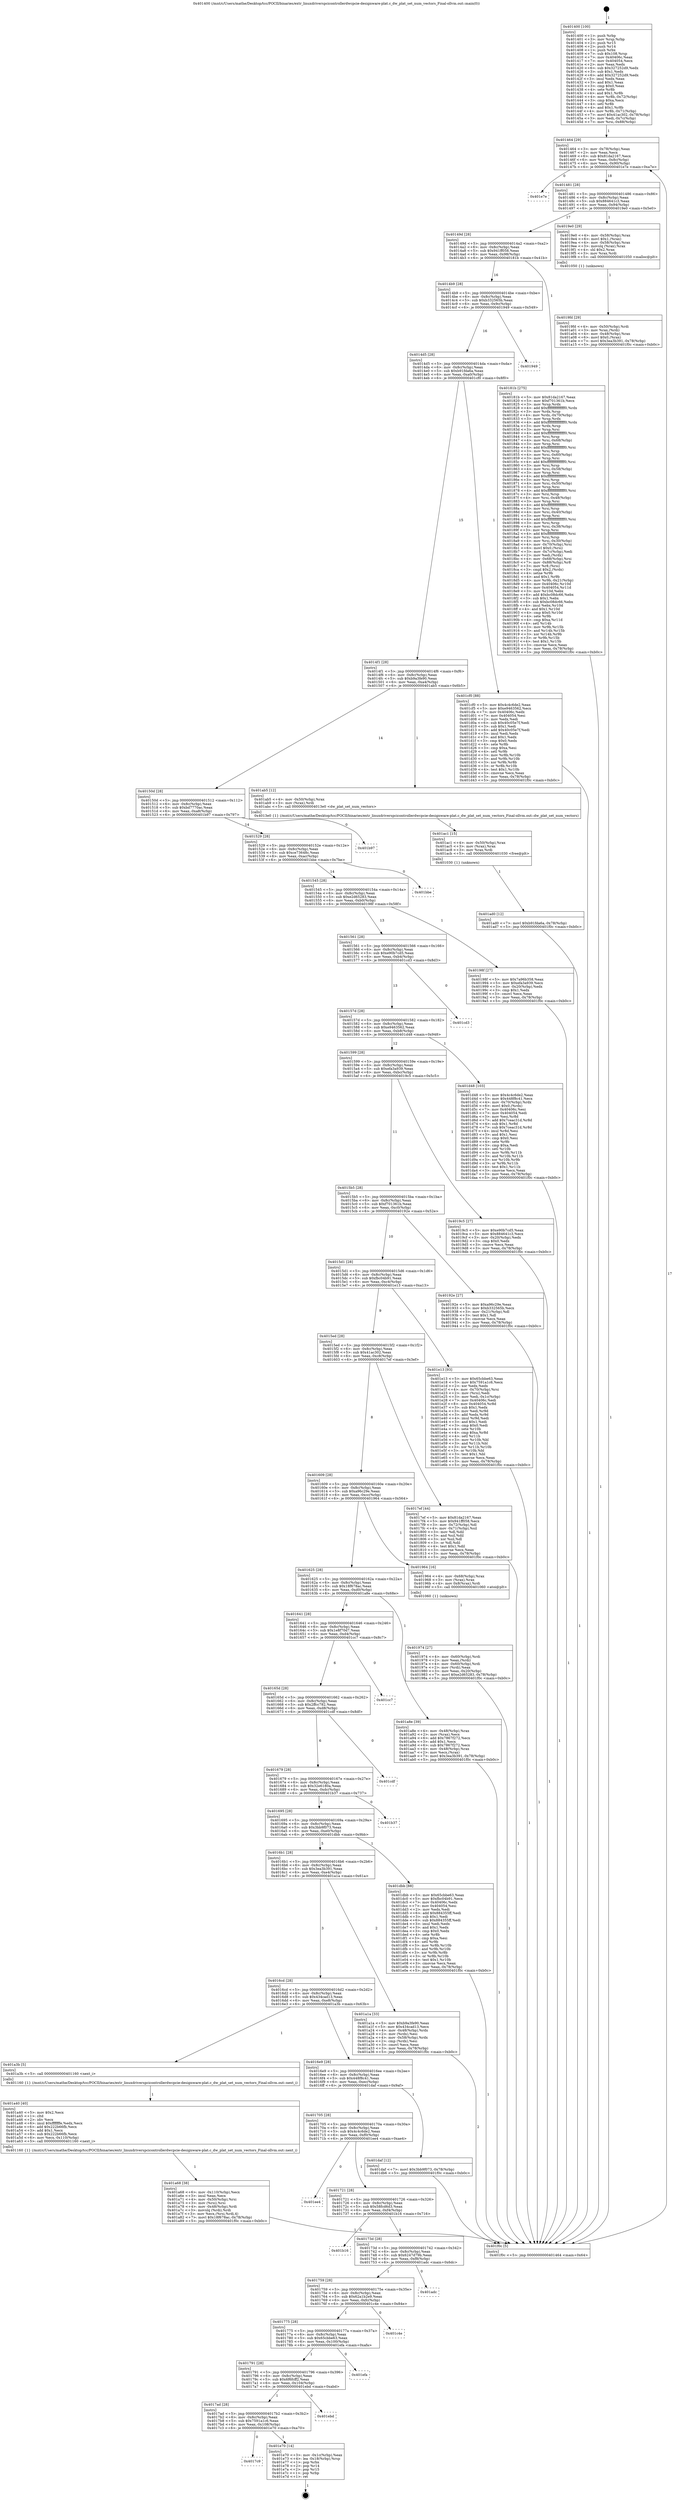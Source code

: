 digraph "0x401400" {
  label = "0x401400 (/mnt/c/Users/mathe/Desktop/tcc/POCII/binaries/extr_linuxdriverspcicontrollerdwcpcie-designware-plat.c_dw_plat_set_num_vectors_Final-ollvm.out::main(0))"
  labelloc = "t"
  node[shape=record]

  Entry [label="",width=0.3,height=0.3,shape=circle,fillcolor=black,style=filled]
  "0x401464" [label="{
     0x401464 [29]\l
     | [instrs]\l
     &nbsp;&nbsp;0x401464 \<+3\>: mov -0x78(%rbp),%eax\l
     &nbsp;&nbsp;0x401467 \<+2\>: mov %eax,%ecx\l
     &nbsp;&nbsp;0x401469 \<+6\>: sub $0x81da2167,%ecx\l
     &nbsp;&nbsp;0x40146f \<+6\>: mov %eax,-0x8c(%rbp)\l
     &nbsp;&nbsp;0x401475 \<+6\>: mov %ecx,-0x90(%rbp)\l
     &nbsp;&nbsp;0x40147b \<+6\>: je 0000000000401e7e \<main+0xa7e\>\l
  }"]
  "0x401e7e" [label="{
     0x401e7e\l
  }", style=dashed]
  "0x401481" [label="{
     0x401481 [28]\l
     | [instrs]\l
     &nbsp;&nbsp;0x401481 \<+5\>: jmp 0000000000401486 \<main+0x86\>\l
     &nbsp;&nbsp;0x401486 \<+6\>: mov -0x8c(%rbp),%eax\l
     &nbsp;&nbsp;0x40148c \<+5\>: sub $0x884641c3,%eax\l
     &nbsp;&nbsp;0x401491 \<+6\>: mov %eax,-0x94(%rbp)\l
     &nbsp;&nbsp;0x401497 \<+6\>: je 00000000004019e0 \<main+0x5e0\>\l
  }"]
  Exit [label="",width=0.3,height=0.3,shape=circle,fillcolor=black,style=filled,peripheries=2]
  "0x4019e0" [label="{
     0x4019e0 [29]\l
     | [instrs]\l
     &nbsp;&nbsp;0x4019e0 \<+4\>: mov -0x58(%rbp),%rax\l
     &nbsp;&nbsp;0x4019e4 \<+6\>: movl $0x1,(%rax)\l
     &nbsp;&nbsp;0x4019ea \<+4\>: mov -0x58(%rbp),%rax\l
     &nbsp;&nbsp;0x4019ee \<+3\>: movslq (%rax),%rax\l
     &nbsp;&nbsp;0x4019f1 \<+4\>: shl $0x2,%rax\l
     &nbsp;&nbsp;0x4019f5 \<+3\>: mov %rax,%rdi\l
     &nbsp;&nbsp;0x4019f8 \<+5\>: call 0000000000401050 \<malloc@plt\>\l
     | [calls]\l
     &nbsp;&nbsp;0x401050 \{1\} (unknown)\l
  }"]
  "0x40149d" [label="{
     0x40149d [28]\l
     | [instrs]\l
     &nbsp;&nbsp;0x40149d \<+5\>: jmp 00000000004014a2 \<main+0xa2\>\l
     &nbsp;&nbsp;0x4014a2 \<+6\>: mov -0x8c(%rbp),%eax\l
     &nbsp;&nbsp;0x4014a8 \<+5\>: sub $0x941ff058,%eax\l
     &nbsp;&nbsp;0x4014ad \<+6\>: mov %eax,-0x98(%rbp)\l
     &nbsp;&nbsp;0x4014b3 \<+6\>: je 000000000040181b \<main+0x41b\>\l
  }"]
  "0x4017c9" [label="{
     0x4017c9\l
  }", style=dashed]
  "0x40181b" [label="{
     0x40181b [275]\l
     | [instrs]\l
     &nbsp;&nbsp;0x40181b \<+5\>: mov $0x81da2167,%eax\l
     &nbsp;&nbsp;0x401820 \<+5\>: mov $0xf701361b,%ecx\l
     &nbsp;&nbsp;0x401825 \<+3\>: mov %rsp,%rdx\l
     &nbsp;&nbsp;0x401828 \<+4\>: add $0xfffffffffffffff0,%rdx\l
     &nbsp;&nbsp;0x40182c \<+3\>: mov %rdx,%rsp\l
     &nbsp;&nbsp;0x40182f \<+4\>: mov %rdx,-0x70(%rbp)\l
     &nbsp;&nbsp;0x401833 \<+3\>: mov %rsp,%rdx\l
     &nbsp;&nbsp;0x401836 \<+4\>: add $0xfffffffffffffff0,%rdx\l
     &nbsp;&nbsp;0x40183a \<+3\>: mov %rdx,%rsp\l
     &nbsp;&nbsp;0x40183d \<+3\>: mov %rsp,%rsi\l
     &nbsp;&nbsp;0x401840 \<+4\>: add $0xfffffffffffffff0,%rsi\l
     &nbsp;&nbsp;0x401844 \<+3\>: mov %rsi,%rsp\l
     &nbsp;&nbsp;0x401847 \<+4\>: mov %rsi,-0x68(%rbp)\l
     &nbsp;&nbsp;0x40184b \<+3\>: mov %rsp,%rsi\l
     &nbsp;&nbsp;0x40184e \<+4\>: add $0xfffffffffffffff0,%rsi\l
     &nbsp;&nbsp;0x401852 \<+3\>: mov %rsi,%rsp\l
     &nbsp;&nbsp;0x401855 \<+4\>: mov %rsi,-0x60(%rbp)\l
     &nbsp;&nbsp;0x401859 \<+3\>: mov %rsp,%rsi\l
     &nbsp;&nbsp;0x40185c \<+4\>: add $0xfffffffffffffff0,%rsi\l
     &nbsp;&nbsp;0x401860 \<+3\>: mov %rsi,%rsp\l
     &nbsp;&nbsp;0x401863 \<+4\>: mov %rsi,-0x58(%rbp)\l
     &nbsp;&nbsp;0x401867 \<+3\>: mov %rsp,%rsi\l
     &nbsp;&nbsp;0x40186a \<+4\>: add $0xfffffffffffffff0,%rsi\l
     &nbsp;&nbsp;0x40186e \<+3\>: mov %rsi,%rsp\l
     &nbsp;&nbsp;0x401871 \<+4\>: mov %rsi,-0x50(%rbp)\l
     &nbsp;&nbsp;0x401875 \<+3\>: mov %rsp,%rsi\l
     &nbsp;&nbsp;0x401878 \<+4\>: add $0xfffffffffffffff0,%rsi\l
     &nbsp;&nbsp;0x40187c \<+3\>: mov %rsi,%rsp\l
     &nbsp;&nbsp;0x40187f \<+4\>: mov %rsi,-0x48(%rbp)\l
     &nbsp;&nbsp;0x401883 \<+3\>: mov %rsp,%rsi\l
     &nbsp;&nbsp;0x401886 \<+4\>: add $0xfffffffffffffff0,%rsi\l
     &nbsp;&nbsp;0x40188a \<+3\>: mov %rsi,%rsp\l
     &nbsp;&nbsp;0x40188d \<+4\>: mov %rsi,-0x40(%rbp)\l
     &nbsp;&nbsp;0x401891 \<+3\>: mov %rsp,%rsi\l
     &nbsp;&nbsp;0x401894 \<+4\>: add $0xfffffffffffffff0,%rsi\l
     &nbsp;&nbsp;0x401898 \<+3\>: mov %rsi,%rsp\l
     &nbsp;&nbsp;0x40189b \<+4\>: mov %rsi,-0x38(%rbp)\l
     &nbsp;&nbsp;0x40189f \<+3\>: mov %rsp,%rsi\l
     &nbsp;&nbsp;0x4018a2 \<+4\>: add $0xfffffffffffffff0,%rsi\l
     &nbsp;&nbsp;0x4018a6 \<+3\>: mov %rsi,%rsp\l
     &nbsp;&nbsp;0x4018a9 \<+4\>: mov %rsi,-0x30(%rbp)\l
     &nbsp;&nbsp;0x4018ad \<+4\>: mov -0x70(%rbp),%rsi\l
     &nbsp;&nbsp;0x4018b1 \<+6\>: movl $0x0,(%rsi)\l
     &nbsp;&nbsp;0x4018b7 \<+3\>: mov -0x7c(%rbp),%edi\l
     &nbsp;&nbsp;0x4018ba \<+2\>: mov %edi,(%rdx)\l
     &nbsp;&nbsp;0x4018bc \<+4\>: mov -0x68(%rbp),%rsi\l
     &nbsp;&nbsp;0x4018c0 \<+7\>: mov -0x88(%rbp),%r8\l
     &nbsp;&nbsp;0x4018c7 \<+3\>: mov %r8,(%rsi)\l
     &nbsp;&nbsp;0x4018ca \<+3\>: cmpl $0x2,(%rdx)\l
     &nbsp;&nbsp;0x4018cd \<+4\>: setne %r9b\l
     &nbsp;&nbsp;0x4018d1 \<+4\>: and $0x1,%r9b\l
     &nbsp;&nbsp;0x4018d5 \<+4\>: mov %r9b,-0x21(%rbp)\l
     &nbsp;&nbsp;0x4018d9 \<+8\>: mov 0x40406c,%r10d\l
     &nbsp;&nbsp;0x4018e1 \<+8\>: mov 0x404054,%r11d\l
     &nbsp;&nbsp;0x4018e9 \<+3\>: mov %r10d,%ebx\l
     &nbsp;&nbsp;0x4018ec \<+6\>: add $0xbc08dc66,%ebx\l
     &nbsp;&nbsp;0x4018f2 \<+3\>: sub $0x1,%ebx\l
     &nbsp;&nbsp;0x4018f5 \<+6\>: sub $0xbc08dc66,%ebx\l
     &nbsp;&nbsp;0x4018fb \<+4\>: imul %ebx,%r10d\l
     &nbsp;&nbsp;0x4018ff \<+4\>: and $0x1,%r10d\l
     &nbsp;&nbsp;0x401903 \<+4\>: cmp $0x0,%r10d\l
     &nbsp;&nbsp;0x401907 \<+4\>: sete %r9b\l
     &nbsp;&nbsp;0x40190b \<+4\>: cmp $0xa,%r11d\l
     &nbsp;&nbsp;0x40190f \<+4\>: setl %r14b\l
     &nbsp;&nbsp;0x401913 \<+3\>: mov %r9b,%r15b\l
     &nbsp;&nbsp;0x401916 \<+3\>: and %r14b,%r15b\l
     &nbsp;&nbsp;0x401919 \<+3\>: xor %r14b,%r9b\l
     &nbsp;&nbsp;0x40191c \<+3\>: or %r9b,%r15b\l
     &nbsp;&nbsp;0x40191f \<+4\>: test $0x1,%r15b\l
     &nbsp;&nbsp;0x401923 \<+3\>: cmovne %ecx,%eax\l
     &nbsp;&nbsp;0x401926 \<+3\>: mov %eax,-0x78(%rbp)\l
     &nbsp;&nbsp;0x401929 \<+5\>: jmp 0000000000401f0c \<main+0xb0c\>\l
  }"]
  "0x4014b9" [label="{
     0x4014b9 [28]\l
     | [instrs]\l
     &nbsp;&nbsp;0x4014b9 \<+5\>: jmp 00000000004014be \<main+0xbe\>\l
     &nbsp;&nbsp;0x4014be \<+6\>: mov -0x8c(%rbp),%eax\l
     &nbsp;&nbsp;0x4014c4 \<+5\>: sub $0xb332565b,%eax\l
     &nbsp;&nbsp;0x4014c9 \<+6\>: mov %eax,-0x9c(%rbp)\l
     &nbsp;&nbsp;0x4014cf \<+6\>: je 0000000000401949 \<main+0x549\>\l
  }"]
  "0x401e70" [label="{
     0x401e70 [14]\l
     | [instrs]\l
     &nbsp;&nbsp;0x401e70 \<+3\>: mov -0x1c(%rbp),%eax\l
     &nbsp;&nbsp;0x401e73 \<+4\>: lea -0x18(%rbp),%rsp\l
     &nbsp;&nbsp;0x401e77 \<+1\>: pop %rbx\l
     &nbsp;&nbsp;0x401e78 \<+2\>: pop %r14\l
     &nbsp;&nbsp;0x401e7a \<+2\>: pop %r15\l
     &nbsp;&nbsp;0x401e7c \<+1\>: pop %rbp\l
     &nbsp;&nbsp;0x401e7d \<+1\>: ret\l
  }"]
  "0x401949" [label="{
     0x401949\l
  }", style=dashed]
  "0x4014d5" [label="{
     0x4014d5 [28]\l
     | [instrs]\l
     &nbsp;&nbsp;0x4014d5 \<+5\>: jmp 00000000004014da \<main+0xda\>\l
     &nbsp;&nbsp;0x4014da \<+6\>: mov -0x8c(%rbp),%eax\l
     &nbsp;&nbsp;0x4014e0 \<+5\>: sub $0xb91fda6a,%eax\l
     &nbsp;&nbsp;0x4014e5 \<+6\>: mov %eax,-0xa0(%rbp)\l
     &nbsp;&nbsp;0x4014eb \<+6\>: je 0000000000401cf0 \<main+0x8f0\>\l
  }"]
  "0x4017ad" [label="{
     0x4017ad [28]\l
     | [instrs]\l
     &nbsp;&nbsp;0x4017ad \<+5\>: jmp 00000000004017b2 \<main+0x3b2\>\l
     &nbsp;&nbsp;0x4017b2 \<+6\>: mov -0x8c(%rbp),%eax\l
     &nbsp;&nbsp;0x4017b8 \<+5\>: sub $0x7591a1c6,%eax\l
     &nbsp;&nbsp;0x4017bd \<+6\>: mov %eax,-0x108(%rbp)\l
     &nbsp;&nbsp;0x4017c3 \<+6\>: je 0000000000401e70 \<main+0xa70\>\l
  }"]
  "0x401cf0" [label="{
     0x401cf0 [88]\l
     | [instrs]\l
     &nbsp;&nbsp;0x401cf0 \<+5\>: mov $0x4c4c6de2,%eax\l
     &nbsp;&nbsp;0x401cf5 \<+5\>: mov $0xe9463562,%ecx\l
     &nbsp;&nbsp;0x401cfa \<+7\>: mov 0x40406c,%edx\l
     &nbsp;&nbsp;0x401d01 \<+7\>: mov 0x404054,%esi\l
     &nbsp;&nbsp;0x401d08 \<+2\>: mov %edx,%edi\l
     &nbsp;&nbsp;0x401d0a \<+6\>: sub $0x40c05e7f,%edi\l
     &nbsp;&nbsp;0x401d10 \<+3\>: sub $0x1,%edi\l
     &nbsp;&nbsp;0x401d13 \<+6\>: add $0x40c05e7f,%edi\l
     &nbsp;&nbsp;0x401d19 \<+3\>: imul %edi,%edx\l
     &nbsp;&nbsp;0x401d1c \<+3\>: and $0x1,%edx\l
     &nbsp;&nbsp;0x401d1f \<+3\>: cmp $0x0,%edx\l
     &nbsp;&nbsp;0x401d22 \<+4\>: sete %r8b\l
     &nbsp;&nbsp;0x401d26 \<+3\>: cmp $0xa,%esi\l
     &nbsp;&nbsp;0x401d29 \<+4\>: setl %r9b\l
     &nbsp;&nbsp;0x401d2d \<+3\>: mov %r8b,%r10b\l
     &nbsp;&nbsp;0x401d30 \<+3\>: and %r9b,%r10b\l
     &nbsp;&nbsp;0x401d33 \<+3\>: xor %r9b,%r8b\l
     &nbsp;&nbsp;0x401d36 \<+3\>: or %r8b,%r10b\l
     &nbsp;&nbsp;0x401d39 \<+4\>: test $0x1,%r10b\l
     &nbsp;&nbsp;0x401d3d \<+3\>: cmovne %ecx,%eax\l
     &nbsp;&nbsp;0x401d40 \<+3\>: mov %eax,-0x78(%rbp)\l
     &nbsp;&nbsp;0x401d43 \<+5\>: jmp 0000000000401f0c \<main+0xb0c\>\l
  }"]
  "0x4014f1" [label="{
     0x4014f1 [28]\l
     | [instrs]\l
     &nbsp;&nbsp;0x4014f1 \<+5\>: jmp 00000000004014f6 \<main+0xf6\>\l
     &nbsp;&nbsp;0x4014f6 \<+6\>: mov -0x8c(%rbp),%eax\l
     &nbsp;&nbsp;0x4014fc \<+5\>: sub $0xb9a3fe90,%eax\l
     &nbsp;&nbsp;0x401501 \<+6\>: mov %eax,-0xa4(%rbp)\l
     &nbsp;&nbsp;0x401507 \<+6\>: je 0000000000401ab5 \<main+0x6b5\>\l
  }"]
  "0x401ebd" [label="{
     0x401ebd\l
  }", style=dashed]
  "0x401ab5" [label="{
     0x401ab5 [12]\l
     | [instrs]\l
     &nbsp;&nbsp;0x401ab5 \<+4\>: mov -0x50(%rbp),%rax\l
     &nbsp;&nbsp;0x401ab9 \<+3\>: mov (%rax),%rdi\l
     &nbsp;&nbsp;0x401abc \<+5\>: call 00000000004013e0 \<dw_plat_set_num_vectors\>\l
     | [calls]\l
     &nbsp;&nbsp;0x4013e0 \{1\} (/mnt/c/Users/mathe/Desktop/tcc/POCII/binaries/extr_linuxdriverspcicontrollerdwcpcie-designware-plat.c_dw_plat_set_num_vectors_Final-ollvm.out::dw_plat_set_num_vectors)\l
  }"]
  "0x40150d" [label="{
     0x40150d [28]\l
     | [instrs]\l
     &nbsp;&nbsp;0x40150d \<+5\>: jmp 0000000000401512 \<main+0x112\>\l
     &nbsp;&nbsp;0x401512 \<+6\>: mov -0x8c(%rbp),%eax\l
     &nbsp;&nbsp;0x401518 \<+5\>: sub $0xbd7770ac,%eax\l
     &nbsp;&nbsp;0x40151d \<+6\>: mov %eax,-0xa8(%rbp)\l
     &nbsp;&nbsp;0x401523 \<+6\>: je 0000000000401b97 \<main+0x797\>\l
  }"]
  "0x401791" [label="{
     0x401791 [28]\l
     | [instrs]\l
     &nbsp;&nbsp;0x401791 \<+5\>: jmp 0000000000401796 \<main+0x396\>\l
     &nbsp;&nbsp;0x401796 \<+6\>: mov -0x8c(%rbp),%eax\l
     &nbsp;&nbsp;0x40179c \<+5\>: sub $0x6f6fcff2,%eax\l
     &nbsp;&nbsp;0x4017a1 \<+6\>: mov %eax,-0x104(%rbp)\l
     &nbsp;&nbsp;0x4017a7 \<+6\>: je 0000000000401ebd \<main+0xabd\>\l
  }"]
  "0x401b97" [label="{
     0x401b97\l
  }", style=dashed]
  "0x401529" [label="{
     0x401529 [28]\l
     | [instrs]\l
     &nbsp;&nbsp;0x401529 \<+5\>: jmp 000000000040152e \<main+0x12e\>\l
     &nbsp;&nbsp;0x40152e \<+6\>: mov -0x8c(%rbp),%eax\l
     &nbsp;&nbsp;0x401534 \<+5\>: sub $0xce73648c,%eax\l
     &nbsp;&nbsp;0x401539 \<+6\>: mov %eax,-0xac(%rbp)\l
     &nbsp;&nbsp;0x40153f \<+6\>: je 0000000000401bbe \<main+0x7be\>\l
  }"]
  "0x401efa" [label="{
     0x401efa\l
  }", style=dashed]
  "0x401bbe" [label="{
     0x401bbe\l
  }", style=dashed]
  "0x401545" [label="{
     0x401545 [28]\l
     | [instrs]\l
     &nbsp;&nbsp;0x401545 \<+5\>: jmp 000000000040154a \<main+0x14a\>\l
     &nbsp;&nbsp;0x40154a \<+6\>: mov -0x8c(%rbp),%eax\l
     &nbsp;&nbsp;0x401550 \<+5\>: sub $0xe2d65283,%eax\l
     &nbsp;&nbsp;0x401555 \<+6\>: mov %eax,-0xb0(%rbp)\l
     &nbsp;&nbsp;0x40155b \<+6\>: je 000000000040198f \<main+0x58f\>\l
  }"]
  "0x401775" [label="{
     0x401775 [28]\l
     | [instrs]\l
     &nbsp;&nbsp;0x401775 \<+5\>: jmp 000000000040177a \<main+0x37a\>\l
     &nbsp;&nbsp;0x40177a \<+6\>: mov -0x8c(%rbp),%eax\l
     &nbsp;&nbsp;0x401780 \<+5\>: sub $0x65cbbe63,%eax\l
     &nbsp;&nbsp;0x401785 \<+6\>: mov %eax,-0x100(%rbp)\l
     &nbsp;&nbsp;0x40178b \<+6\>: je 0000000000401efa \<main+0xafa\>\l
  }"]
  "0x40198f" [label="{
     0x40198f [27]\l
     | [instrs]\l
     &nbsp;&nbsp;0x40198f \<+5\>: mov $0x7a96b358,%eax\l
     &nbsp;&nbsp;0x401994 \<+5\>: mov $0xefa3a939,%ecx\l
     &nbsp;&nbsp;0x401999 \<+3\>: mov -0x20(%rbp),%edx\l
     &nbsp;&nbsp;0x40199c \<+3\>: cmp $0x1,%edx\l
     &nbsp;&nbsp;0x40199f \<+3\>: cmovl %ecx,%eax\l
     &nbsp;&nbsp;0x4019a2 \<+3\>: mov %eax,-0x78(%rbp)\l
     &nbsp;&nbsp;0x4019a5 \<+5\>: jmp 0000000000401f0c \<main+0xb0c\>\l
  }"]
  "0x401561" [label="{
     0x401561 [28]\l
     | [instrs]\l
     &nbsp;&nbsp;0x401561 \<+5\>: jmp 0000000000401566 \<main+0x166\>\l
     &nbsp;&nbsp;0x401566 \<+6\>: mov -0x8c(%rbp),%eax\l
     &nbsp;&nbsp;0x40156c \<+5\>: sub $0xe90b7cd5,%eax\l
     &nbsp;&nbsp;0x401571 \<+6\>: mov %eax,-0xb4(%rbp)\l
     &nbsp;&nbsp;0x401577 \<+6\>: je 0000000000401cd3 \<main+0x8d3\>\l
  }"]
  "0x401c4e" [label="{
     0x401c4e\l
  }", style=dashed]
  "0x401cd3" [label="{
     0x401cd3\l
  }", style=dashed]
  "0x40157d" [label="{
     0x40157d [28]\l
     | [instrs]\l
     &nbsp;&nbsp;0x40157d \<+5\>: jmp 0000000000401582 \<main+0x182\>\l
     &nbsp;&nbsp;0x401582 \<+6\>: mov -0x8c(%rbp),%eax\l
     &nbsp;&nbsp;0x401588 \<+5\>: sub $0xe9463562,%eax\l
     &nbsp;&nbsp;0x40158d \<+6\>: mov %eax,-0xb8(%rbp)\l
     &nbsp;&nbsp;0x401593 \<+6\>: je 0000000000401d48 \<main+0x948\>\l
  }"]
  "0x401759" [label="{
     0x401759 [28]\l
     | [instrs]\l
     &nbsp;&nbsp;0x401759 \<+5\>: jmp 000000000040175e \<main+0x35e\>\l
     &nbsp;&nbsp;0x40175e \<+6\>: mov -0x8c(%rbp),%eax\l
     &nbsp;&nbsp;0x401764 \<+5\>: sub $0x62a1b2e9,%eax\l
     &nbsp;&nbsp;0x401769 \<+6\>: mov %eax,-0xfc(%rbp)\l
     &nbsp;&nbsp;0x40176f \<+6\>: je 0000000000401c4e \<main+0x84e\>\l
  }"]
  "0x401d48" [label="{
     0x401d48 [103]\l
     | [instrs]\l
     &nbsp;&nbsp;0x401d48 \<+5\>: mov $0x4c4c6de2,%eax\l
     &nbsp;&nbsp;0x401d4d \<+5\>: mov $0x448f8c41,%ecx\l
     &nbsp;&nbsp;0x401d52 \<+4\>: mov -0x70(%rbp),%rdx\l
     &nbsp;&nbsp;0x401d56 \<+6\>: movl $0x0,(%rdx)\l
     &nbsp;&nbsp;0x401d5c \<+7\>: mov 0x40406c,%esi\l
     &nbsp;&nbsp;0x401d63 \<+7\>: mov 0x404054,%edi\l
     &nbsp;&nbsp;0x401d6a \<+3\>: mov %esi,%r8d\l
     &nbsp;&nbsp;0x401d6d \<+7\>: add $0x7ceac31d,%r8d\l
     &nbsp;&nbsp;0x401d74 \<+4\>: sub $0x1,%r8d\l
     &nbsp;&nbsp;0x401d78 \<+7\>: sub $0x7ceac31d,%r8d\l
     &nbsp;&nbsp;0x401d7f \<+4\>: imul %r8d,%esi\l
     &nbsp;&nbsp;0x401d83 \<+3\>: and $0x1,%esi\l
     &nbsp;&nbsp;0x401d86 \<+3\>: cmp $0x0,%esi\l
     &nbsp;&nbsp;0x401d89 \<+4\>: sete %r9b\l
     &nbsp;&nbsp;0x401d8d \<+3\>: cmp $0xa,%edi\l
     &nbsp;&nbsp;0x401d90 \<+4\>: setl %r10b\l
     &nbsp;&nbsp;0x401d94 \<+3\>: mov %r9b,%r11b\l
     &nbsp;&nbsp;0x401d97 \<+3\>: and %r10b,%r11b\l
     &nbsp;&nbsp;0x401d9a \<+3\>: xor %r10b,%r9b\l
     &nbsp;&nbsp;0x401d9d \<+3\>: or %r9b,%r11b\l
     &nbsp;&nbsp;0x401da0 \<+4\>: test $0x1,%r11b\l
     &nbsp;&nbsp;0x401da4 \<+3\>: cmovne %ecx,%eax\l
     &nbsp;&nbsp;0x401da7 \<+3\>: mov %eax,-0x78(%rbp)\l
     &nbsp;&nbsp;0x401daa \<+5\>: jmp 0000000000401f0c \<main+0xb0c\>\l
  }"]
  "0x401599" [label="{
     0x401599 [28]\l
     | [instrs]\l
     &nbsp;&nbsp;0x401599 \<+5\>: jmp 000000000040159e \<main+0x19e\>\l
     &nbsp;&nbsp;0x40159e \<+6\>: mov -0x8c(%rbp),%eax\l
     &nbsp;&nbsp;0x4015a4 \<+5\>: sub $0xefa3a939,%eax\l
     &nbsp;&nbsp;0x4015a9 \<+6\>: mov %eax,-0xbc(%rbp)\l
     &nbsp;&nbsp;0x4015af \<+6\>: je 00000000004019c5 \<main+0x5c5\>\l
  }"]
  "0x401adc" [label="{
     0x401adc\l
  }", style=dashed]
  "0x4019c5" [label="{
     0x4019c5 [27]\l
     | [instrs]\l
     &nbsp;&nbsp;0x4019c5 \<+5\>: mov $0xe90b7cd5,%eax\l
     &nbsp;&nbsp;0x4019ca \<+5\>: mov $0x884641c3,%ecx\l
     &nbsp;&nbsp;0x4019cf \<+3\>: mov -0x20(%rbp),%edx\l
     &nbsp;&nbsp;0x4019d2 \<+3\>: cmp $0x0,%edx\l
     &nbsp;&nbsp;0x4019d5 \<+3\>: cmove %ecx,%eax\l
     &nbsp;&nbsp;0x4019d8 \<+3\>: mov %eax,-0x78(%rbp)\l
     &nbsp;&nbsp;0x4019db \<+5\>: jmp 0000000000401f0c \<main+0xb0c\>\l
  }"]
  "0x4015b5" [label="{
     0x4015b5 [28]\l
     | [instrs]\l
     &nbsp;&nbsp;0x4015b5 \<+5\>: jmp 00000000004015ba \<main+0x1ba\>\l
     &nbsp;&nbsp;0x4015ba \<+6\>: mov -0x8c(%rbp),%eax\l
     &nbsp;&nbsp;0x4015c0 \<+5\>: sub $0xf701361b,%eax\l
     &nbsp;&nbsp;0x4015c5 \<+6\>: mov %eax,-0xc0(%rbp)\l
     &nbsp;&nbsp;0x4015cb \<+6\>: je 000000000040192e \<main+0x52e\>\l
  }"]
  "0x40173d" [label="{
     0x40173d [28]\l
     | [instrs]\l
     &nbsp;&nbsp;0x40173d \<+5\>: jmp 0000000000401742 \<main+0x342\>\l
     &nbsp;&nbsp;0x401742 \<+6\>: mov -0x8c(%rbp),%eax\l
     &nbsp;&nbsp;0x401748 \<+5\>: sub $0x6247d79b,%eax\l
     &nbsp;&nbsp;0x40174d \<+6\>: mov %eax,-0xf8(%rbp)\l
     &nbsp;&nbsp;0x401753 \<+6\>: je 0000000000401adc \<main+0x6dc\>\l
  }"]
  "0x40192e" [label="{
     0x40192e [27]\l
     | [instrs]\l
     &nbsp;&nbsp;0x40192e \<+5\>: mov $0xa96c29e,%eax\l
     &nbsp;&nbsp;0x401933 \<+5\>: mov $0xb332565b,%ecx\l
     &nbsp;&nbsp;0x401938 \<+3\>: mov -0x21(%rbp),%dl\l
     &nbsp;&nbsp;0x40193b \<+3\>: test $0x1,%dl\l
     &nbsp;&nbsp;0x40193e \<+3\>: cmovne %ecx,%eax\l
     &nbsp;&nbsp;0x401941 \<+3\>: mov %eax,-0x78(%rbp)\l
     &nbsp;&nbsp;0x401944 \<+5\>: jmp 0000000000401f0c \<main+0xb0c\>\l
  }"]
  "0x4015d1" [label="{
     0x4015d1 [28]\l
     | [instrs]\l
     &nbsp;&nbsp;0x4015d1 \<+5\>: jmp 00000000004015d6 \<main+0x1d6\>\l
     &nbsp;&nbsp;0x4015d6 \<+6\>: mov -0x8c(%rbp),%eax\l
     &nbsp;&nbsp;0x4015dc \<+5\>: sub $0xfbc04b91,%eax\l
     &nbsp;&nbsp;0x4015e1 \<+6\>: mov %eax,-0xc4(%rbp)\l
     &nbsp;&nbsp;0x4015e7 \<+6\>: je 0000000000401e13 \<main+0xa13\>\l
  }"]
  "0x401b16" [label="{
     0x401b16\l
  }", style=dashed]
  "0x401e13" [label="{
     0x401e13 [93]\l
     | [instrs]\l
     &nbsp;&nbsp;0x401e13 \<+5\>: mov $0x65cbbe63,%eax\l
     &nbsp;&nbsp;0x401e18 \<+5\>: mov $0x7591a1c6,%ecx\l
     &nbsp;&nbsp;0x401e1d \<+2\>: xor %edx,%edx\l
     &nbsp;&nbsp;0x401e1f \<+4\>: mov -0x70(%rbp),%rsi\l
     &nbsp;&nbsp;0x401e23 \<+2\>: mov (%rsi),%edi\l
     &nbsp;&nbsp;0x401e25 \<+3\>: mov %edi,-0x1c(%rbp)\l
     &nbsp;&nbsp;0x401e28 \<+7\>: mov 0x40406c,%edi\l
     &nbsp;&nbsp;0x401e2f \<+8\>: mov 0x404054,%r8d\l
     &nbsp;&nbsp;0x401e37 \<+3\>: sub $0x1,%edx\l
     &nbsp;&nbsp;0x401e3a \<+3\>: mov %edi,%r9d\l
     &nbsp;&nbsp;0x401e3d \<+3\>: add %edx,%r9d\l
     &nbsp;&nbsp;0x401e40 \<+4\>: imul %r9d,%edi\l
     &nbsp;&nbsp;0x401e44 \<+3\>: and $0x1,%edi\l
     &nbsp;&nbsp;0x401e47 \<+3\>: cmp $0x0,%edi\l
     &nbsp;&nbsp;0x401e4a \<+4\>: sete %r10b\l
     &nbsp;&nbsp;0x401e4e \<+4\>: cmp $0xa,%r8d\l
     &nbsp;&nbsp;0x401e52 \<+4\>: setl %r11b\l
     &nbsp;&nbsp;0x401e56 \<+3\>: mov %r10b,%bl\l
     &nbsp;&nbsp;0x401e59 \<+3\>: and %r11b,%bl\l
     &nbsp;&nbsp;0x401e5c \<+3\>: xor %r11b,%r10b\l
     &nbsp;&nbsp;0x401e5f \<+3\>: or %r10b,%bl\l
     &nbsp;&nbsp;0x401e62 \<+3\>: test $0x1,%bl\l
     &nbsp;&nbsp;0x401e65 \<+3\>: cmovne %ecx,%eax\l
     &nbsp;&nbsp;0x401e68 \<+3\>: mov %eax,-0x78(%rbp)\l
     &nbsp;&nbsp;0x401e6b \<+5\>: jmp 0000000000401f0c \<main+0xb0c\>\l
  }"]
  "0x4015ed" [label="{
     0x4015ed [28]\l
     | [instrs]\l
     &nbsp;&nbsp;0x4015ed \<+5\>: jmp 00000000004015f2 \<main+0x1f2\>\l
     &nbsp;&nbsp;0x4015f2 \<+6\>: mov -0x8c(%rbp),%eax\l
     &nbsp;&nbsp;0x4015f8 \<+5\>: sub $0x41ac302,%eax\l
     &nbsp;&nbsp;0x4015fd \<+6\>: mov %eax,-0xc8(%rbp)\l
     &nbsp;&nbsp;0x401603 \<+6\>: je 00000000004017ef \<main+0x3ef\>\l
  }"]
  "0x401721" [label="{
     0x401721 [28]\l
     | [instrs]\l
     &nbsp;&nbsp;0x401721 \<+5\>: jmp 0000000000401726 \<main+0x326\>\l
     &nbsp;&nbsp;0x401726 \<+6\>: mov -0x8c(%rbp),%eax\l
     &nbsp;&nbsp;0x40172c \<+5\>: sub $0x58fcd6d3,%eax\l
     &nbsp;&nbsp;0x401731 \<+6\>: mov %eax,-0xf4(%rbp)\l
     &nbsp;&nbsp;0x401737 \<+6\>: je 0000000000401b16 \<main+0x716\>\l
  }"]
  "0x4017ef" [label="{
     0x4017ef [44]\l
     | [instrs]\l
     &nbsp;&nbsp;0x4017ef \<+5\>: mov $0x81da2167,%eax\l
     &nbsp;&nbsp;0x4017f4 \<+5\>: mov $0x941ff058,%ecx\l
     &nbsp;&nbsp;0x4017f9 \<+3\>: mov -0x72(%rbp),%dl\l
     &nbsp;&nbsp;0x4017fc \<+4\>: mov -0x71(%rbp),%sil\l
     &nbsp;&nbsp;0x401800 \<+3\>: mov %dl,%dil\l
     &nbsp;&nbsp;0x401803 \<+3\>: and %sil,%dil\l
     &nbsp;&nbsp;0x401806 \<+3\>: xor %sil,%dl\l
     &nbsp;&nbsp;0x401809 \<+3\>: or %dl,%dil\l
     &nbsp;&nbsp;0x40180c \<+4\>: test $0x1,%dil\l
     &nbsp;&nbsp;0x401810 \<+3\>: cmovne %ecx,%eax\l
     &nbsp;&nbsp;0x401813 \<+3\>: mov %eax,-0x78(%rbp)\l
     &nbsp;&nbsp;0x401816 \<+5\>: jmp 0000000000401f0c \<main+0xb0c\>\l
  }"]
  "0x401609" [label="{
     0x401609 [28]\l
     | [instrs]\l
     &nbsp;&nbsp;0x401609 \<+5\>: jmp 000000000040160e \<main+0x20e\>\l
     &nbsp;&nbsp;0x40160e \<+6\>: mov -0x8c(%rbp),%eax\l
     &nbsp;&nbsp;0x401614 \<+5\>: sub $0xa96c29e,%eax\l
     &nbsp;&nbsp;0x401619 \<+6\>: mov %eax,-0xcc(%rbp)\l
     &nbsp;&nbsp;0x40161f \<+6\>: je 0000000000401964 \<main+0x564\>\l
  }"]
  "0x401f0c" [label="{
     0x401f0c [5]\l
     | [instrs]\l
     &nbsp;&nbsp;0x401f0c \<+5\>: jmp 0000000000401464 \<main+0x64\>\l
  }"]
  "0x401400" [label="{
     0x401400 [100]\l
     | [instrs]\l
     &nbsp;&nbsp;0x401400 \<+1\>: push %rbp\l
     &nbsp;&nbsp;0x401401 \<+3\>: mov %rsp,%rbp\l
     &nbsp;&nbsp;0x401404 \<+2\>: push %r15\l
     &nbsp;&nbsp;0x401406 \<+2\>: push %r14\l
     &nbsp;&nbsp;0x401408 \<+1\>: push %rbx\l
     &nbsp;&nbsp;0x401409 \<+7\>: sub $0x108,%rsp\l
     &nbsp;&nbsp;0x401410 \<+7\>: mov 0x40406c,%eax\l
     &nbsp;&nbsp;0x401417 \<+7\>: mov 0x404054,%ecx\l
     &nbsp;&nbsp;0x40141e \<+2\>: mov %eax,%edx\l
     &nbsp;&nbsp;0x401420 \<+6\>: sub $0x327252d9,%edx\l
     &nbsp;&nbsp;0x401426 \<+3\>: sub $0x1,%edx\l
     &nbsp;&nbsp;0x401429 \<+6\>: add $0x327252d9,%edx\l
     &nbsp;&nbsp;0x40142f \<+3\>: imul %edx,%eax\l
     &nbsp;&nbsp;0x401432 \<+3\>: and $0x1,%eax\l
     &nbsp;&nbsp;0x401435 \<+3\>: cmp $0x0,%eax\l
     &nbsp;&nbsp;0x401438 \<+4\>: sete %r8b\l
     &nbsp;&nbsp;0x40143c \<+4\>: and $0x1,%r8b\l
     &nbsp;&nbsp;0x401440 \<+4\>: mov %r8b,-0x72(%rbp)\l
     &nbsp;&nbsp;0x401444 \<+3\>: cmp $0xa,%ecx\l
     &nbsp;&nbsp;0x401447 \<+4\>: setl %r8b\l
     &nbsp;&nbsp;0x40144b \<+4\>: and $0x1,%r8b\l
     &nbsp;&nbsp;0x40144f \<+4\>: mov %r8b,-0x71(%rbp)\l
     &nbsp;&nbsp;0x401453 \<+7\>: movl $0x41ac302,-0x78(%rbp)\l
     &nbsp;&nbsp;0x40145a \<+3\>: mov %edi,-0x7c(%rbp)\l
     &nbsp;&nbsp;0x40145d \<+7\>: mov %rsi,-0x88(%rbp)\l
  }"]
  "0x401ee4" [label="{
     0x401ee4\l
  }", style=dashed]
  "0x401705" [label="{
     0x401705 [28]\l
     | [instrs]\l
     &nbsp;&nbsp;0x401705 \<+5\>: jmp 000000000040170a \<main+0x30a\>\l
     &nbsp;&nbsp;0x40170a \<+6\>: mov -0x8c(%rbp),%eax\l
     &nbsp;&nbsp;0x401710 \<+5\>: sub $0x4c4c6de2,%eax\l
     &nbsp;&nbsp;0x401715 \<+6\>: mov %eax,-0xf0(%rbp)\l
     &nbsp;&nbsp;0x40171b \<+6\>: je 0000000000401ee4 \<main+0xae4\>\l
  }"]
  "0x401964" [label="{
     0x401964 [16]\l
     | [instrs]\l
     &nbsp;&nbsp;0x401964 \<+4\>: mov -0x68(%rbp),%rax\l
     &nbsp;&nbsp;0x401968 \<+3\>: mov (%rax),%rax\l
     &nbsp;&nbsp;0x40196b \<+4\>: mov 0x8(%rax),%rdi\l
     &nbsp;&nbsp;0x40196f \<+5\>: call 0000000000401060 \<atoi@plt\>\l
     | [calls]\l
     &nbsp;&nbsp;0x401060 \{1\} (unknown)\l
  }"]
  "0x401625" [label="{
     0x401625 [28]\l
     | [instrs]\l
     &nbsp;&nbsp;0x401625 \<+5\>: jmp 000000000040162a \<main+0x22a\>\l
     &nbsp;&nbsp;0x40162a \<+6\>: mov -0x8c(%rbp),%eax\l
     &nbsp;&nbsp;0x401630 \<+5\>: sub $0x18f678ac,%eax\l
     &nbsp;&nbsp;0x401635 \<+6\>: mov %eax,-0xd0(%rbp)\l
     &nbsp;&nbsp;0x40163b \<+6\>: je 0000000000401a8e \<main+0x68e\>\l
  }"]
  "0x401974" [label="{
     0x401974 [27]\l
     | [instrs]\l
     &nbsp;&nbsp;0x401974 \<+4\>: mov -0x60(%rbp),%rdi\l
     &nbsp;&nbsp;0x401978 \<+2\>: mov %eax,(%rdi)\l
     &nbsp;&nbsp;0x40197a \<+4\>: mov -0x60(%rbp),%rdi\l
     &nbsp;&nbsp;0x40197e \<+2\>: mov (%rdi),%eax\l
     &nbsp;&nbsp;0x401980 \<+3\>: mov %eax,-0x20(%rbp)\l
     &nbsp;&nbsp;0x401983 \<+7\>: movl $0xe2d65283,-0x78(%rbp)\l
     &nbsp;&nbsp;0x40198a \<+5\>: jmp 0000000000401f0c \<main+0xb0c\>\l
  }"]
  "0x4019fd" [label="{
     0x4019fd [29]\l
     | [instrs]\l
     &nbsp;&nbsp;0x4019fd \<+4\>: mov -0x50(%rbp),%rdi\l
     &nbsp;&nbsp;0x401a01 \<+3\>: mov %rax,(%rdi)\l
     &nbsp;&nbsp;0x401a04 \<+4\>: mov -0x48(%rbp),%rax\l
     &nbsp;&nbsp;0x401a08 \<+6\>: movl $0x0,(%rax)\l
     &nbsp;&nbsp;0x401a0e \<+7\>: movl $0x3ea3b391,-0x78(%rbp)\l
     &nbsp;&nbsp;0x401a15 \<+5\>: jmp 0000000000401f0c \<main+0xb0c\>\l
  }"]
  "0x401daf" [label="{
     0x401daf [12]\l
     | [instrs]\l
     &nbsp;&nbsp;0x401daf \<+7\>: movl $0x3bb9f073,-0x78(%rbp)\l
     &nbsp;&nbsp;0x401db6 \<+5\>: jmp 0000000000401f0c \<main+0xb0c\>\l
  }"]
  "0x401a8e" [label="{
     0x401a8e [39]\l
     | [instrs]\l
     &nbsp;&nbsp;0x401a8e \<+4\>: mov -0x48(%rbp),%rax\l
     &nbsp;&nbsp;0x401a92 \<+2\>: mov (%rax),%ecx\l
     &nbsp;&nbsp;0x401a94 \<+6\>: add $0x7867f272,%ecx\l
     &nbsp;&nbsp;0x401a9a \<+3\>: add $0x1,%ecx\l
     &nbsp;&nbsp;0x401a9d \<+6\>: sub $0x7867f272,%ecx\l
     &nbsp;&nbsp;0x401aa3 \<+4\>: mov -0x48(%rbp),%rax\l
     &nbsp;&nbsp;0x401aa7 \<+2\>: mov %ecx,(%rax)\l
     &nbsp;&nbsp;0x401aa9 \<+7\>: movl $0x3ea3b391,-0x78(%rbp)\l
     &nbsp;&nbsp;0x401ab0 \<+5\>: jmp 0000000000401f0c \<main+0xb0c\>\l
  }"]
  "0x401641" [label="{
     0x401641 [28]\l
     | [instrs]\l
     &nbsp;&nbsp;0x401641 \<+5\>: jmp 0000000000401646 \<main+0x246\>\l
     &nbsp;&nbsp;0x401646 \<+6\>: mov -0x8c(%rbp),%eax\l
     &nbsp;&nbsp;0x40164c \<+5\>: sub $0x1e8f70d7,%eax\l
     &nbsp;&nbsp;0x401651 \<+6\>: mov %eax,-0xd4(%rbp)\l
     &nbsp;&nbsp;0x401657 \<+6\>: je 0000000000401cc7 \<main+0x8c7\>\l
  }"]
  "0x401ad0" [label="{
     0x401ad0 [12]\l
     | [instrs]\l
     &nbsp;&nbsp;0x401ad0 \<+7\>: movl $0xb91fda6a,-0x78(%rbp)\l
     &nbsp;&nbsp;0x401ad7 \<+5\>: jmp 0000000000401f0c \<main+0xb0c\>\l
  }"]
  "0x401cc7" [label="{
     0x401cc7\l
  }", style=dashed]
  "0x40165d" [label="{
     0x40165d [28]\l
     | [instrs]\l
     &nbsp;&nbsp;0x40165d \<+5\>: jmp 0000000000401662 \<main+0x262\>\l
     &nbsp;&nbsp;0x401662 \<+6\>: mov -0x8c(%rbp),%eax\l
     &nbsp;&nbsp;0x401668 \<+5\>: sub $0x2ffcc782,%eax\l
     &nbsp;&nbsp;0x40166d \<+6\>: mov %eax,-0xd8(%rbp)\l
     &nbsp;&nbsp;0x401673 \<+6\>: je 0000000000401cdf \<main+0x8df\>\l
  }"]
  "0x401ac1" [label="{
     0x401ac1 [15]\l
     | [instrs]\l
     &nbsp;&nbsp;0x401ac1 \<+4\>: mov -0x50(%rbp),%rax\l
     &nbsp;&nbsp;0x401ac5 \<+3\>: mov (%rax),%rax\l
     &nbsp;&nbsp;0x401ac8 \<+3\>: mov %rax,%rdi\l
     &nbsp;&nbsp;0x401acb \<+5\>: call 0000000000401030 \<free@plt\>\l
     | [calls]\l
     &nbsp;&nbsp;0x401030 \{1\} (unknown)\l
  }"]
  "0x401cdf" [label="{
     0x401cdf\l
  }", style=dashed]
  "0x401679" [label="{
     0x401679 [28]\l
     | [instrs]\l
     &nbsp;&nbsp;0x401679 \<+5\>: jmp 000000000040167e \<main+0x27e\>\l
     &nbsp;&nbsp;0x40167e \<+6\>: mov -0x8c(%rbp),%eax\l
     &nbsp;&nbsp;0x401684 \<+5\>: sub $0x32e6180a,%eax\l
     &nbsp;&nbsp;0x401689 \<+6\>: mov %eax,-0xdc(%rbp)\l
     &nbsp;&nbsp;0x40168f \<+6\>: je 0000000000401b37 \<main+0x737\>\l
  }"]
  "0x401a68" [label="{
     0x401a68 [38]\l
     | [instrs]\l
     &nbsp;&nbsp;0x401a68 \<+6\>: mov -0x110(%rbp),%ecx\l
     &nbsp;&nbsp;0x401a6e \<+3\>: imul %eax,%ecx\l
     &nbsp;&nbsp;0x401a71 \<+4\>: mov -0x50(%rbp),%rsi\l
     &nbsp;&nbsp;0x401a75 \<+3\>: mov (%rsi),%rsi\l
     &nbsp;&nbsp;0x401a78 \<+4\>: mov -0x48(%rbp),%rdi\l
     &nbsp;&nbsp;0x401a7c \<+3\>: movslq (%rdi),%rdi\l
     &nbsp;&nbsp;0x401a7f \<+3\>: mov %ecx,(%rsi,%rdi,4)\l
     &nbsp;&nbsp;0x401a82 \<+7\>: movl $0x18f678ac,-0x78(%rbp)\l
     &nbsp;&nbsp;0x401a89 \<+5\>: jmp 0000000000401f0c \<main+0xb0c\>\l
  }"]
  "0x401b37" [label="{
     0x401b37\l
  }", style=dashed]
  "0x401695" [label="{
     0x401695 [28]\l
     | [instrs]\l
     &nbsp;&nbsp;0x401695 \<+5\>: jmp 000000000040169a \<main+0x29a\>\l
     &nbsp;&nbsp;0x40169a \<+6\>: mov -0x8c(%rbp),%eax\l
     &nbsp;&nbsp;0x4016a0 \<+5\>: sub $0x3bb9f073,%eax\l
     &nbsp;&nbsp;0x4016a5 \<+6\>: mov %eax,-0xe0(%rbp)\l
     &nbsp;&nbsp;0x4016ab \<+6\>: je 0000000000401dbb \<main+0x9bb\>\l
  }"]
  "0x401a40" [label="{
     0x401a40 [40]\l
     | [instrs]\l
     &nbsp;&nbsp;0x401a40 \<+5\>: mov $0x2,%ecx\l
     &nbsp;&nbsp;0x401a45 \<+1\>: cltd\l
     &nbsp;&nbsp;0x401a46 \<+2\>: idiv %ecx\l
     &nbsp;&nbsp;0x401a48 \<+6\>: imul $0xfffffffe,%edx,%ecx\l
     &nbsp;&nbsp;0x401a4e \<+6\>: add $0x222b66fb,%ecx\l
     &nbsp;&nbsp;0x401a54 \<+3\>: add $0x1,%ecx\l
     &nbsp;&nbsp;0x401a57 \<+6\>: sub $0x222b66fb,%ecx\l
     &nbsp;&nbsp;0x401a5d \<+6\>: mov %ecx,-0x110(%rbp)\l
     &nbsp;&nbsp;0x401a63 \<+5\>: call 0000000000401160 \<next_i\>\l
     | [calls]\l
     &nbsp;&nbsp;0x401160 \{1\} (/mnt/c/Users/mathe/Desktop/tcc/POCII/binaries/extr_linuxdriverspcicontrollerdwcpcie-designware-plat.c_dw_plat_set_num_vectors_Final-ollvm.out::next_i)\l
  }"]
  "0x401dbb" [label="{
     0x401dbb [88]\l
     | [instrs]\l
     &nbsp;&nbsp;0x401dbb \<+5\>: mov $0x65cbbe63,%eax\l
     &nbsp;&nbsp;0x401dc0 \<+5\>: mov $0xfbc04b91,%ecx\l
     &nbsp;&nbsp;0x401dc5 \<+7\>: mov 0x40406c,%edx\l
     &nbsp;&nbsp;0x401dcc \<+7\>: mov 0x404054,%esi\l
     &nbsp;&nbsp;0x401dd3 \<+2\>: mov %edx,%edi\l
     &nbsp;&nbsp;0x401dd5 \<+6\>: add $0x884355ff,%edi\l
     &nbsp;&nbsp;0x401ddb \<+3\>: sub $0x1,%edi\l
     &nbsp;&nbsp;0x401dde \<+6\>: sub $0x884355ff,%edi\l
     &nbsp;&nbsp;0x401de4 \<+3\>: imul %edi,%edx\l
     &nbsp;&nbsp;0x401de7 \<+3\>: and $0x1,%edx\l
     &nbsp;&nbsp;0x401dea \<+3\>: cmp $0x0,%edx\l
     &nbsp;&nbsp;0x401ded \<+4\>: sete %r8b\l
     &nbsp;&nbsp;0x401df1 \<+3\>: cmp $0xa,%esi\l
     &nbsp;&nbsp;0x401df4 \<+4\>: setl %r9b\l
     &nbsp;&nbsp;0x401df8 \<+3\>: mov %r8b,%r10b\l
     &nbsp;&nbsp;0x401dfb \<+3\>: and %r9b,%r10b\l
     &nbsp;&nbsp;0x401dfe \<+3\>: xor %r9b,%r8b\l
     &nbsp;&nbsp;0x401e01 \<+3\>: or %r8b,%r10b\l
     &nbsp;&nbsp;0x401e04 \<+4\>: test $0x1,%r10b\l
     &nbsp;&nbsp;0x401e08 \<+3\>: cmovne %ecx,%eax\l
     &nbsp;&nbsp;0x401e0b \<+3\>: mov %eax,-0x78(%rbp)\l
     &nbsp;&nbsp;0x401e0e \<+5\>: jmp 0000000000401f0c \<main+0xb0c\>\l
  }"]
  "0x4016b1" [label="{
     0x4016b1 [28]\l
     | [instrs]\l
     &nbsp;&nbsp;0x4016b1 \<+5\>: jmp 00000000004016b6 \<main+0x2b6\>\l
     &nbsp;&nbsp;0x4016b6 \<+6\>: mov -0x8c(%rbp),%eax\l
     &nbsp;&nbsp;0x4016bc \<+5\>: sub $0x3ea3b391,%eax\l
     &nbsp;&nbsp;0x4016c1 \<+6\>: mov %eax,-0xe4(%rbp)\l
     &nbsp;&nbsp;0x4016c7 \<+6\>: je 0000000000401a1a \<main+0x61a\>\l
  }"]
  "0x4016e9" [label="{
     0x4016e9 [28]\l
     | [instrs]\l
     &nbsp;&nbsp;0x4016e9 \<+5\>: jmp 00000000004016ee \<main+0x2ee\>\l
     &nbsp;&nbsp;0x4016ee \<+6\>: mov -0x8c(%rbp),%eax\l
     &nbsp;&nbsp;0x4016f4 \<+5\>: sub $0x448f8c41,%eax\l
     &nbsp;&nbsp;0x4016f9 \<+6\>: mov %eax,-0xec(%rbp)\l
     &nbsp;&nbsp;0x4016ff \<+6\>: je 0000000000401daf \<main+0x9af\>\l
  }"]
  "0x401a1a" [label="{
     0x401a1a [33]\l
     | [instrs]\l
     &nbsp;&nbsp;0x401a1a \<+5\>: mov $0xb9a3fe90,%eax\l
     &nbsp;&nbsp;0x401a1f \<+5\>: mov $0x434cad13,%ecx\l
     &nbsp;&nbsp;0x401a24 \<+4\>: mov -0x48(%rbp),%rdx\l
     &nbsp;&nbsp;0x401a28 \<+2\>: mov (%rdx),%esi\l
     &nbsp;&nbsp;0x401a2a \<+4\>: mov -0x58(%rbp),%rdx\l
     &nbsp;&nbsp;0x401a2e \<+2\>: cmp (%rdx),%esi\l
     &nbsp;&nbsp;0x401a30 \<+3\>: cmovl %ecx,%eax\l
     &nbsp;&nbsp;0x401a33 \<+3\>: mov %eax,-0x78(%rbp)\l
     &nbsp;&nbsp;0x401a36 \<+5\>: jmp 0000000000401f0c \<main+0xb0c\>\l
  }"]
  "0x4016cd" [label="{
     0x4016cd [28]\l
     | [instrs]\l
     &nbsp;&nbsp;0x4016cd \<+5\>: jmp 00000000004016d2 \<main+0x2d2\>\l
     &nbsp;&nbsp;0x4016d2 \<+6\>: mov -0x8c(%rbp),%eax\l
     &nbsp;&nbsp;0x4016d8 \<+5\>: sub $0x434cad13,%eax\l
     &nbsp;&nbsp;0x4016dd \<+6\>: mov %eax,-0xe8(%rbp)\l
     &nbsp;&nbsp;0x4016e3 \<+6\>: je 0000000000401a3b \<main+0x63b\>\l
  }"]
  "0x401a3b" [label="{
     0x401a3b [5]\l
     | [instrs]\l
     &nbsp;&nbsp;0x401a3b \<+5\>: call 0000000000401160 \<next_i\>\l
     | [calls]\l
     &nbsp;&nbsp;0x401160 \{1\} (/mnt/c/Users/mathe/Desktop/tcc/POCII/binaries/extr_linuxdriverspcicontrollerdwcpcie-designware-plat.c_dw_plat_set_num_vectors_Final-ollvm.out::next_i)\l
  }"]
  Entry -> "0x401400" [label=" 1"]
  "0x401464" -> "0x401e7e" [label=" 0"]
  "0x401464" -> "0x401481" [label=" 18"]
  "0x401e70" -> Exit [label=" 1"]
  "0x401481" -> "0x4019e0" [label=" 1"]
  "0x401481" -> "0x40149d" [label=" 17"]
  "0x4017ad" -> "0x4017c9" [label=" 0"]
  "0x40149d" -> "0x40181b" [label=" 1"]
  "0x40149d" -> "0x4014b9" [label=" 16"]
  "0x4017ad" -> "0x401e70" [label=" 1"]
  "0x4014b9" -> "0x401949" [label=" 0"]
  "0x4014b9" -> "0x4014d5" [label=" 16"]
  "0x401791" -> "0x4017ad" [label=" 1"]
  "0x4014d5" -> "0x401cf0" [label=" 1"]
  "0x4014d5" -> "0x4014f1" [label=" 15"]
  "0x401791" -> "0x401ebd" [label=" 0"]
  "0x4014f1" -> "0x401ab5" [label=" 1"]
  "0x4014f1" -> "0x40150d" [label=" 14"]
  "0x401775" -> "0x401791" [label=" 1"]
  "0x40150d" -> "0x401b97" [label=" 0"]
  "0x40150d" -> "0x401529" [label=" 14"]
  "0x401775" -> "0x401efa" [label=" 0"]
  "0x401529" -> "0x401bbe" [label=" 0"]
  "0x401529" -> "0x401545" [label=" 14"]
  "0x401759" -> "0x401775" [label=" 1"]
  "0x401545" -> "0x40198f" [label=" 1"]
  "0x401545" -> "0x401561" [label=" 13"]
  "0x401759" -> "0x401c4e" [label=" 0"]
  "0x401561" -> "0x401cd3" [label=" 0"]
  "0x401561" -> "0x40157d" [label=" 13"]
  "0x40173d" -> "0x401759" [label=" 1"]
  "0x40157d" -> "0x401d48" [label=" 1"]
  "0x40157d" -> "0x401599" [label=" 12"]
  "0x40173d" -> "0x401adc" [label=" 0"]
  "0x401599" -> "0x4019c5" [label=" 1"]
  "0x401599" -> "0x4015b5" [label=" 11"]
  "0x401721" -> "0x40173d" [label=" 1"]
  "0x4015b5" -> "0x40192e" [label=" 1"]
  "0x4015b5" -> "0x4015d1" [label=" 10"]
  "0x401721" -> "0x401b16" [label=" 0"]
  "0x4015d1" -> "0x401e13" [label=" 1"]
  "0x4015d1" -> "0x4015ed" [label=" 9"]
  "0x401705" -> "0x401721" [label=" 1"]
  "0x4015ed" -> "0x4017ef" [label=" 1"]
  "0x4015ed" -> "0x401609" [label=" 8"]
  "0x4017ef" -> "0x401f0c" [label=" 1"]
  "0x401400" -> "0x401464" [label=" 1"]
  "0x401f0c" -> "0x401464" [label=" 17"]
  "0x401705" -> "0x401ee4" [label=" 0"]
  "0x40181b" -> "0x401f0c" [label=" 1"]
  "0x40192e" -> "0x401f0c" [label=" 1"]
  "0x401e13" -> "0x401f0c" [label=" 1"]
  "0x401609" -> "0x401964" [label=" 1"]
  "0x401609" -> "0x401625" [label=" 7"]
  "0x401964" -> "0x401974" [label=" 1"]
  "0x401974" -> "0x401f0c" [label=" 1"]
  "0x40198f" -> "0x401f0c" [label=" 1"]
  "0x4019c5" -> "0x401f0c" [label=" 1"]
  "0x4019e0" -> "0x4019fd" [label=" 1"]
  "0x4019fd" -> "0x401f0c" [label=" 1"]
  "0x401dbb" -> "0x401f0c" [label=" 1"]
  "0x401625" -> "0x401a8e" [label=" 1"]
  "0x401625" -> "0x401641" [label=" 6"]
  "0x401daf" -> "0x401f0c" [label=" 1"]
  "0x401641" -> "0x401cc7" [label=" 0"]
  "0x401641" -> "0x40165d" [label=" 6"]
  "0x4016e9" -> "0x401daf" [label=" 1"]
  "0x40165d" -> "0x401cdf" [label=" 0"]
  "0x40165d" -> "0x401679" [label=" 6"]
  "0x4016e9" -> "0x401705" [label=" 1"]
  "0x401679" -> "0x401b37" [label=" 0"]
  "0x401679" -> "0x401695" [label=" 6"]
  "0x401d48" -> "0x401f0c" [label=" 1"]
  "0x401695" -> "0x401dbb" [label=" 1"]
  "0x401695" -> "0x4016b1" [label=" 5"]
  "0x401cf0" -> "0x401f0c" [label=" 1"]
  "0x4016b1" -> "0x401a1a" [label=" 2"]
  "0x4016b1" -> "0x4016cd" [label=" 3"]
  "0x401a1a" -> "0x401f0c" [label=" 2"]
  "0x401ad0" -> "0x401f0c" [label=" 1"]
  "0x4016cd" -> "0x401a3b" [label=" 1"]
  "0x4016cd" -> "0x4016e9" [label=" 2"]
  "0x401a3b" -> "0x401a40" [label=" 1"]
  "0x401a40" -> "0x401a68" [label=" 1"]
  "0x401a68" -> "0x401f0c" [label=" 1"]
  "0x401a8e" -> "0x401f0c" [label=" 1"]
  "0x401ab5" -> "0x401ac1" [label=" 1"]
  "0x401ac1" -> "0x401ad0" [label=" 1"]
}
